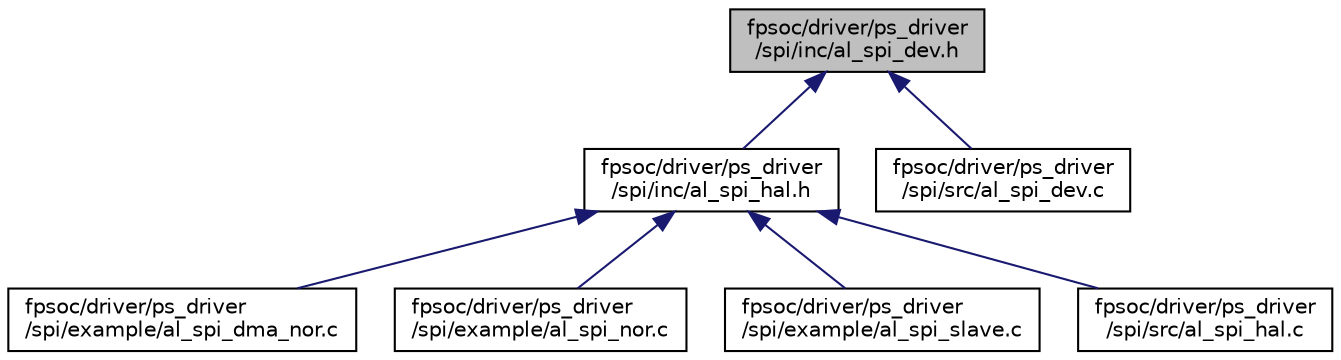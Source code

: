 digraph "fpsoc/driver/ps_driver/spi/inc/al_spi_dev.h"
{
  edge [fontname="Helvetica",fontsize="10",labelfontname="Helvetica",labelfontsize="10"];
  node [fontname="Helvetica",fontsize="10",shape=record];
  Node5 [label="fpsoc/driver/ps_driver\l/spi/inc/al_spi_dev.h",height=0.2,width=0.4,color="black", fillcolor="grey75", style="filled", fontcolor="black"];
  Node5 -> Node6 [dir="back",color="midnightblue",fontsize="10",style="solid",fontname="Helvetica"];
  Node6 [label="fpsoc/driver/ps_driver\l/spi/inc/al_spi_hal.h",height=0.2,width=0.4,color="black", fillcolor="white", style="filled",URL="$al__spi__hal_8h.html"];
  Node6 -> Node7 [dir="back",color="midnightblue",fontsize="10",style="solid",fontname="Helvetica"];
  Node7 [label="fpsoc/driver/ps_driver\l/spi/example/al_spi_dma_nor.c",height=0.2,width=0.4,color="black", fillcolor="white", style="filled",URL="$al__spi__dma__nor_8c.html"];
  Node6 -> Node8 [dir="back",color="midnightblue",fontsize="10",style="solid",fontname="Helvetica"];
  Node8 [label="fpsoc/driver/ps_driver\l/spi/example/al_spi_nor.c",height=0.2,width=0.4,color="black", fillcolor="white", style="filled",URL="$al__spi__nor_8c.html"];
  Node6 -> Node9 [dir="back",color="midnightblue",fontsize="10",style="solid",fontname="Helvetica"];
  Node9 [label="fpsoc/driver/ps_driver\l/spi/example/al_spi_slave.c",height=0.2,width=0.4,color="black", fillcolor="white", style="filled",URL="$al__spi__slave_8c.html"];
  Node6 -> Node10 [dir="back",color="midnightblue",fontsize="10",style="solid",fontname="Helvetica"];
  Node10 [label="fpsoc/driver/ps_driver\l/spi/src/al_spi_hal.c",height=0.2,width=0.4,color="black", fillcolor="white", style="filled",URL="$al__spi__hal_8c.html"];
  Node5 -> Node11 [dir="back",color="midnightblue",fontsize="10",style="solid",fontname="Helvetica"];
  Node11 [label="fpsoc/driver/ps_driver\l/spi/src/al_spi_dev.c",height=0.2,width=0.4,color="black", fillcolor="white", style="filled",URL="$al__spi__dev_8c.html"];
}
